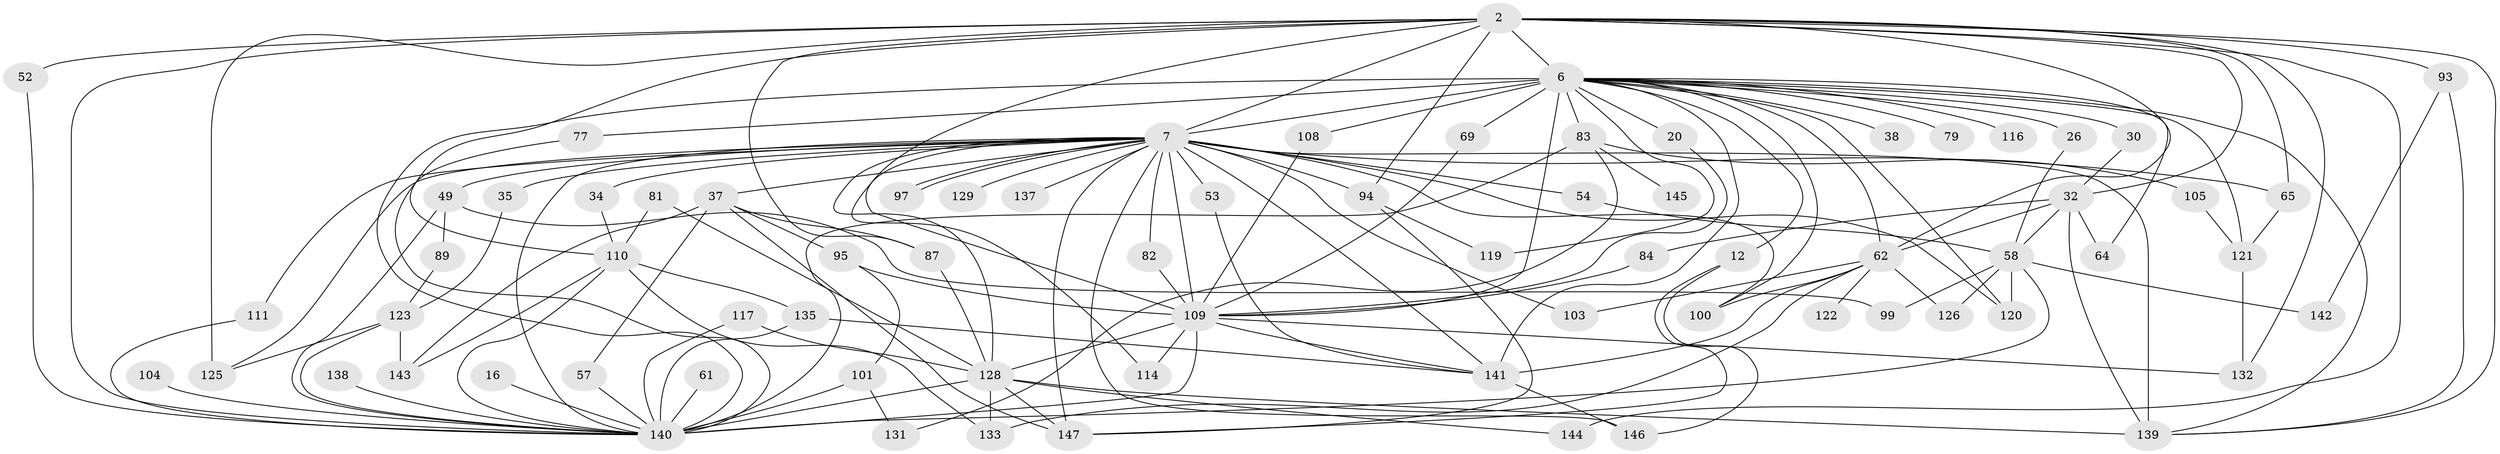 // original degree distribution, {23: 0.013605442176870748, 19: 0.006802721088435374, 21: 0.006802721088435374, 17: 0.006802721088435374, 31: 0.006802721088435374, 26: 0.006802721088435374, 14: 0.006802721088435374, 34: 0.006802721088435374, 20: 0.006802721088435374, 5: 0.034013605442176874, 4: 0.08843537414965986, 3: 0.20408163265306123, 10: 0.013605442176870748, 2: 0.5238095238095238, 6: 0.027210884353741496, 7: 0.027210884353741496, 9: 0.006802721088435374, 8: 0.006802721088435374}
// Generated by graph-tools (version 1.1) at 2025/43/03/09/25 04:43:28]
// undirected, 73 vertices, 150 edges
graph export_dot {
graph [start="1"]
  node [color=gray90,style=filled];
  2 [super="+1"];
  6 [super="+4"];
  7 [super="+5"];
  12;
  16;
  20;
  26;
  30;
  32 [super="+22+18"];
  34;
  35;
  37;
  38;
  49 [super="+28"];
  52;
  53 [super="+44"];
  54;
  57;
  58 [super="+24+42"];
  61;
  62 [super="+50"];
  64;
  65;
  69;
  77;
  79;
  81;
  82;
  83 [super="+59+40+74"];
  84;
  87 [super="+48"];
  89;
  93 [super="+45"];
  94 [super="+41"];
  95 [super="+86"];
  97;
  99;
  100 [super="+39+90"];
  101 [super="+33"];
  103;
  104;
  105;
  108;
  109 [super="+73+10"];
  110 [super="+29+106+25"];
  111;
  114;
  116;
  117;
  119;
  120 [super="+88"];
  121 [super="+66"];
  122;
  123 [super="+96+60"];
  125 [super="+118"];
  126;
  128 [super="+36+92"];
  129;
  131;
  132 [super="+80"];
  133 [super="+46"];
  135 [super="+130"];
  137;
  138;
  139 [super="+71+134"];
  140 [super="+19+115+9+124"];
  141 [super="+107+127"];
  142;
  143 [super="+78"];
  144 [super="+68"];
  145;
  146 [super="+75"];
  147 [super="+113+136"];
  2 -- 6 [weight=6];
  2 -- 7 [weight=4];
  2 -- 52;
  2 -- 62 [weight=2];
  2 -- 110 [weight=5];
  2 -- 65;
  2 -- 132;
  2 -- 144 [weight=2];
  2 -- 93 [weight=3];
  2 -- 32 [weight=3];
  2 -- 94;
  2 -- 139 [weight=2];
  2 -- 140 [weight=2];
  2 -- 87;
  2 -- 125;
  2 -- 109 [weight=5];
  6 -- 7 [weight=6];
  6 -- 12 [weight=2];
  6 -- 30;
  6 -- 38 [weight=2];
  6 -- 69;
  6 -- 108;
  6 -- 121 [weight=2];
  6 -- 141 [weight=4];
  6 -- 64;
  6 -- 77;
  6 -- 79 [weight=2];
  6 -- 83 [weight=3];
  6 -- 20;
  6 -- 26;
  6 -- 116 [weight=2];
  6 -- 119;
  6 -- 139;
  6 -- 100;
  6 -- 62 [weight=2];
  6 -- 140 [weight=5];
  6 -- 120;
  6 -- 109 [weight=7];
  7 -- 35 [weight=2];
  7 -- 37 [weight=2];
  7 -- 53 [weight=2];
  7 -- 65;
  7 -- 94 [weight=2];
  7 -- 97;
  7 -- 97;
  7 -- 129 [weight=2];
  7 -- 137 [weight=2];
  7 -- 139 [weight=4];
  7 -- 146;
  7 -- 82;
  7 -- 34;
  7 -- 103;
  7 -- 109 [weight=5];
  7 -- 111;
  7 -- 114;
  7 -- 54;
  7 -- 100 [weight=2];
  7 -- 140 [weight=5];
  7 -- 49 [weight=2];
  7 -- 128;
  7 -- 141;
  7 -- 125;
  7 -- 120;
  7 -- 147;
  12 -- 146;
  12 -- 147;
  16 -- 140;
  20 -- 109;
  26 -- 58;
  30 -- 32;
  32 -- 84;
  32 -- 64;
  32 -- 58;
  32 -- 62;
  32 -- 139;
  34 -- 110;
  35 -- 123;
  37 -- 57;
  37 -- 147;
  37 -- 87;
  37 -- 143;
  37 -- 95;
  49 -- 89;
  49 -- 140 [weight=2];
  49 -- 99;
  52 -- 140;
  53 -- 141;
  54 -- 58;
  57 -- 140;
  58 -- 142;
  58 -- 120;
  58 -- 126;
  58 -- 140 [weight=4];
  58 -- 99;
  61 -- 140;
  62 -- 126;
  62 -- 100;
  62 -- 103;
  62 -- 141;
  62 -- 122;
  62 -- 133;
  65 -- 121;
  69 -- 109;
  77 -- 140;
  81 -- 128;
  81 -- 110;
  82 -- 109;
  83 -- 145;
  83 -- 105;
  83 -- 140 [weight=2];
  83 -- 131;
  84 -- 109;
  87 -- 128;
  89 -- 123;
  93 -- 142;
  93 -- 139;
  94 -- 119;
  94 -- 147;
  95 -- 101;
  95 -- 109;
  101 -- 131;
  101 -- 140 [weight=5];
  104 -- 140;
  105 -- 121;
  108 -- 109;
  109 -- 128 [weight=5];
  109 -- 132;
  109 -- 141 [weight=2];
  109 -- 140 [weight=2];
  109 -- 114;
  110 -- 133;
  110 -- 140 [weight=2];
  110 -- 143;
  110 -- 135;
  111 -- 140;
  117 -- 128;
  117 -- 140;
  121 -- 132;
  123 -- 125;
  123 -- 140 [weight=3];
  123 -- 143;
  128 -- 133;
  128 -- 144;
  128 -- 140;
  128 -- 147;
  128 -- 139;
  135 -- 140;
  135 -- 141;
  138 -- 140;
  141 -- 146;
}
